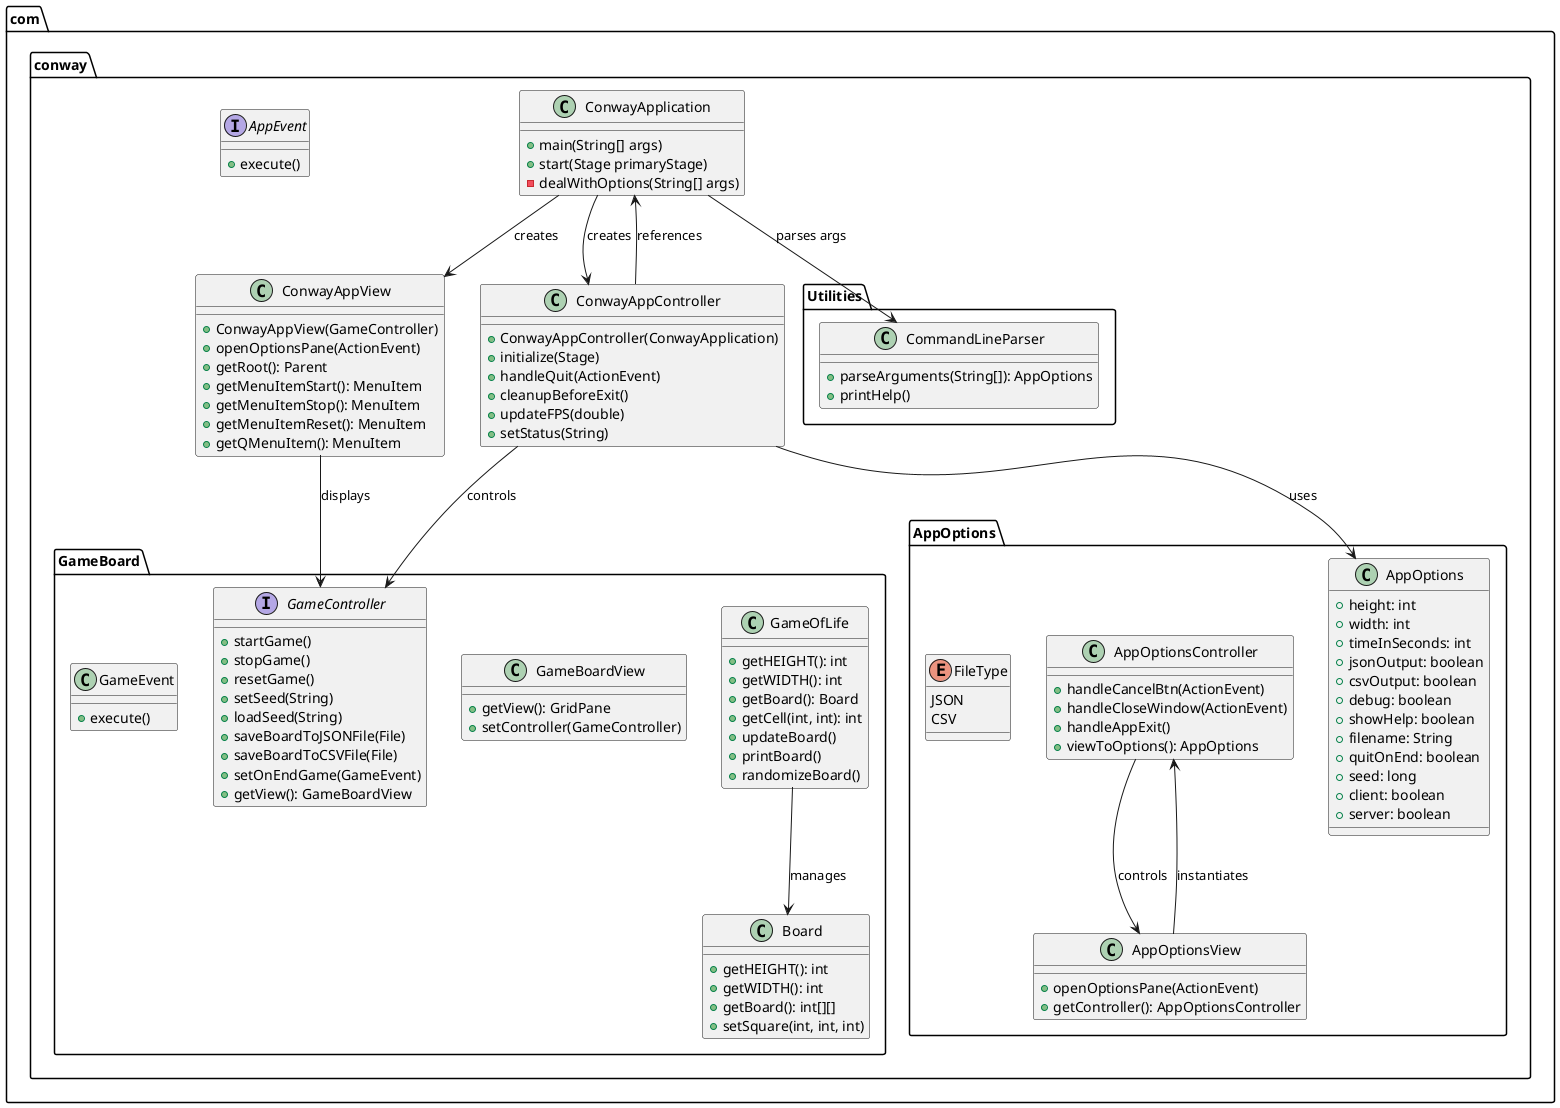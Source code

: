 @startuml
' ===============================
' Packages and Their Components
' ===============================

package "com.conway" {
  class ConwayApplication {
    +main(String[] args)
    +start(Stage primaryStage)
    -dealWithOptions(String[] args)
  }
  class ConwayAppController {
    +ConwayAppController(ConwayApplication)
    +initialize(Stage)
    +handleQuit(ActionEvent)
    +cleanupBeforeExit()
    +updateFPS(double)
    +setStatus(String)
  }
  class ConwayAppView {
    +ConwayAppView(GameController)
    +openOptionsPane(ActionEvent)
    +getRoot(): Parent
    +getMenuItemStart(): MenuItem
    +getMenuItemStop(): MenuItem
    +getMenuItemReset(): MenuItem
    +getQMenuItem(): MenuItem
  }
  interface AppEvent {
    +execute()
  }
}

package "com.conway.AppOptions" {
  class AppOptions {
    +height: int
    +width: int
    +timeInSeconds: int
    +jsonOutput: boolean
    +csvOutput: boolean
    +debug: boolean
    +showHelp: boolean
    +filename: String
    +quitOnEnd: boolean
    +seed: long
    +client: boolean
    +server: boolean
  }
  class AppOptionsController {
    +handleCancelBtn(ActionEvent)
    +handleCloseWindow(ActionEvent)
    +handleAppExit()
    +viewToOptions(): AppOptions
  }
  class AppOptionsView {
    +openOptionsPane(ActionEvent)
    +getController(): AppOptionsController
  }
  enum FileType {
    JSON
    CSV
  }
}

package "com.conway.GameBoard" {
  class Board {
    +getHEIGHT(): int
    +getWIDTH(): int
    +getBoard(): int[][]
    +setSquare(int, int, int)
  }
  class GameOfLife {
    +getHEIGHT(): int
    +getWIDTH(): int
    +getBoard(): Board
    +getCell(int, int): int
    +updateBoard()
    +printBoard()
    +randomizeBoard()
  }
  class GameBoardView {
    +getView(): GridPane
    +setController(GameController)
  }
  interface GameController {
    +startGame()
    +stopGame()
    +resetGame()
    +setSeed(String)
    +loadSeed(String)
    +saveBoardToJSONFile(File)
    +saveBoardToCSVFile(File)
    +setOnEndGame(GameEvent)
    +getView(): GameBoardView
  }
  class GameEvent {
    +execute()
  }
}


package "com.conway.Utilities" {
  class CommandLineParser {
    +parseArguments(String[]): AppOptions
    +printHelp()
  }
}

' ===============================
' Relationships / Associations
' ===============================

' Core Application and MVC
ConwayApplication --> ConwayAppView : creates
ConwayApplication --> ConwayAppController : creates
ConwayAppController --> ConwayApplication : references
ConwayAppController --> com.conway.AppOptions.AppOptions : uses
ConwayAppController --> GameController : controls
ConwayAppView --> GameController : displays

' Application Options
AppOptionsView --> AppOptionsController : instantiates
AppOptionsController --> AppOptionsView : controls

' Game Logic
GameOfLife --> Board : manages




' Utility Usage
ConwayApplication --> CommandLineParser : "parses args"

@enduml
